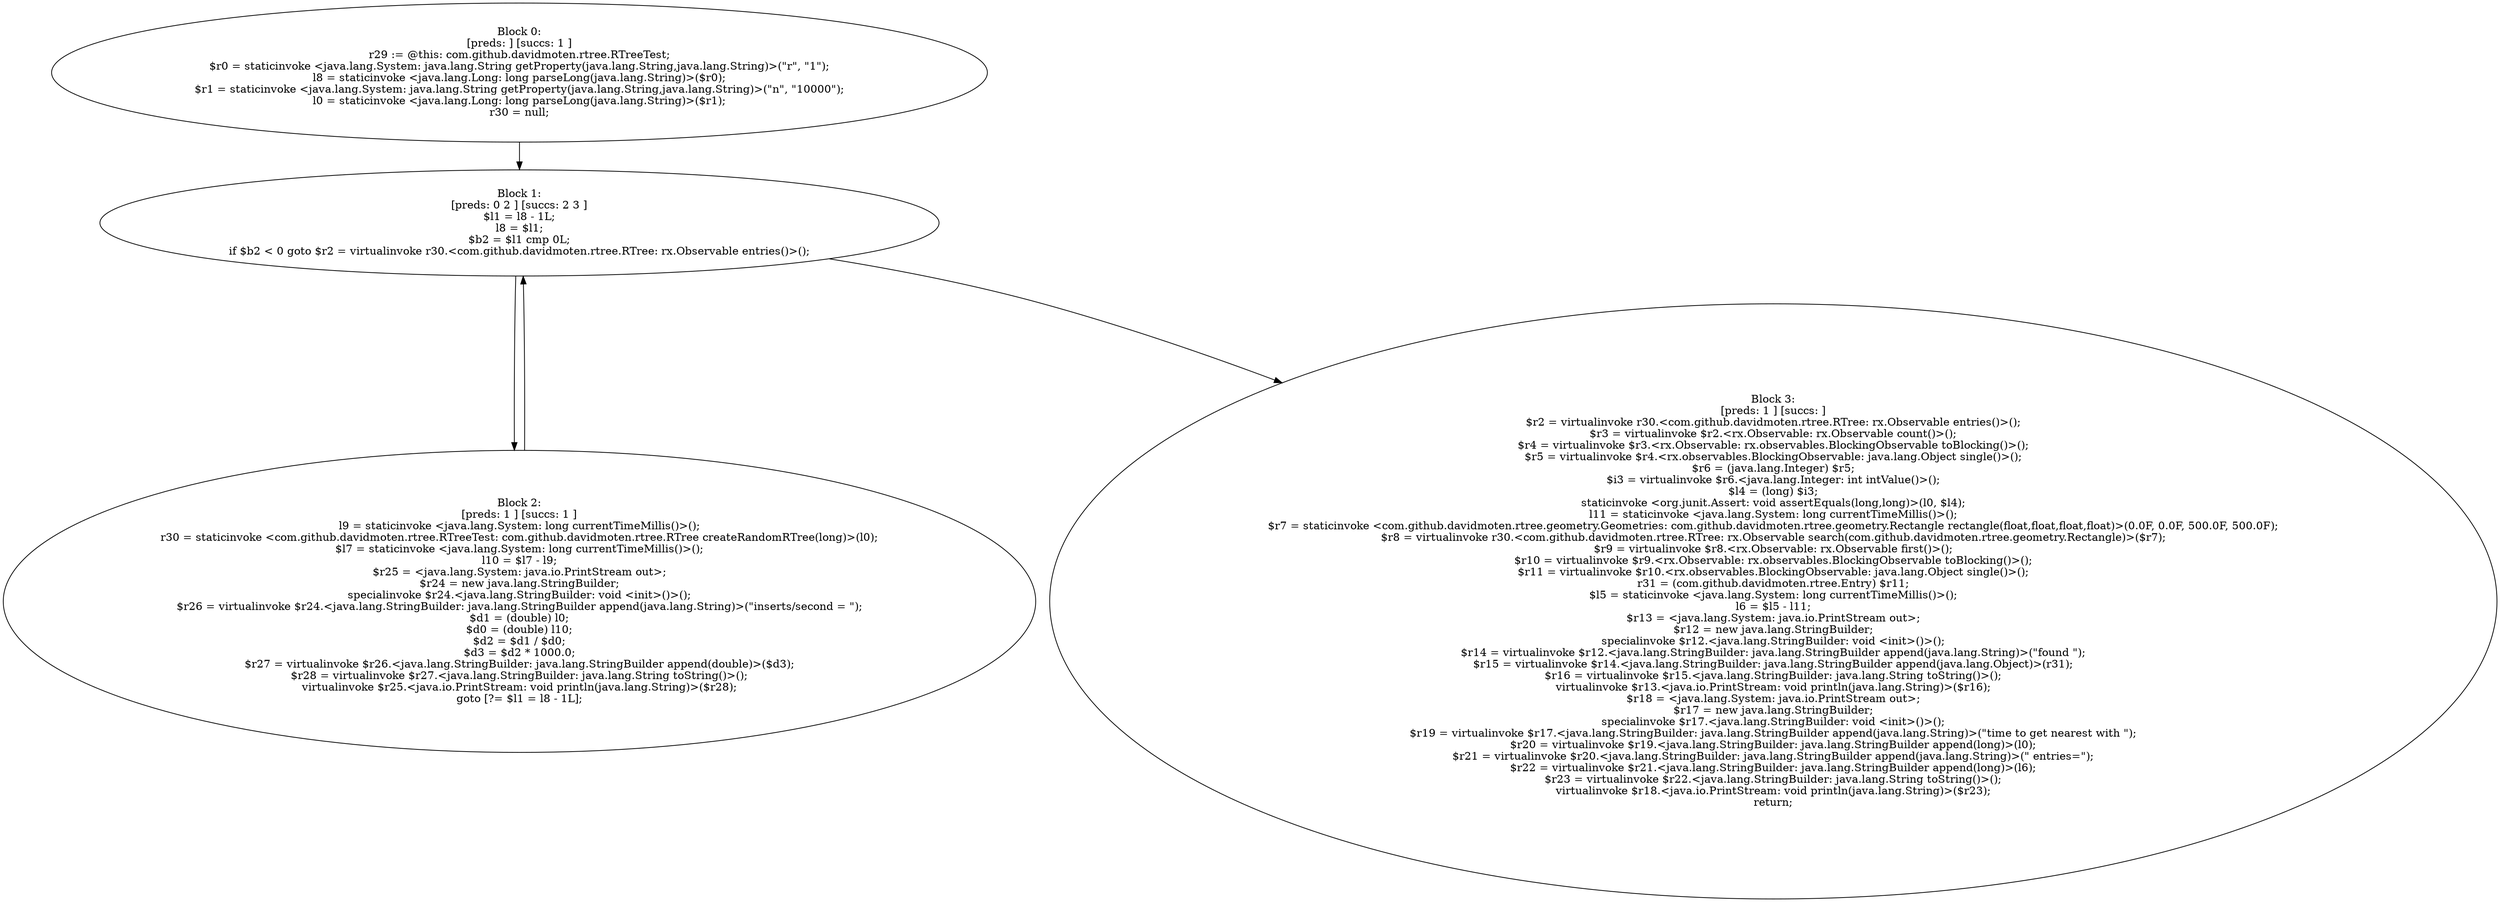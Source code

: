 digraph "unitGraph" {
    "Block 0:
[preds: ] [succs: 1 ]
r29 := @this: com.github.davidmoten.rtree.RTreeTest;
$r0 = staticinvoke <java.lang.System: java.lang.String getProperty(java.lang.String,java.lang.String)>(\"r\", \"1\");
l8 = staticinvoke <java.lang.Long: long parseLong(java.lang.String)>($r0);
$r1 = staticinvoke <java.lang.System: java.lang.String getProperty(java.lang.String,java.lang.String)>(\"n\", \"10000\");
l0 = staticinvoke <java.lang.Long: long parseLong(java.lang.String)>($r1);
r30 = null;
"
    "Block 1:
[preds: 0 2 ] [succs: 2 3 ]
$l1 = l8 - 1L;
l8 = $l1;
$b2 = $l1 cmp 0L;
if $b2 < 0 goto $r2 = virtualinvoke r30.<com.github.davidmoten.rtree.RTree: rx.Observable entries()>();
"
    "Block 2:
[preds: 1 ] [succs: 1 ]
l9 = staticinvoke <java.lang.System: long currentTimeMillis()>();
r30 = staticinvoke <com.github.davidmoten.rtree.RTreeTest: com.github.davidmoten.rtree.RTree createRandomRTree(long)>(l0);
$l7 = staticinvoke <java.lang.System: long currentTimeMillis()>();
l10 = $l7 - l9;
$r25 = <java.lang.System: java.io.PrintStream out>;
$r24 = new java.lang.StringBuilder;
specialinvoke $r24.<java.lang.StringBuilder: void <init>()>();
$r26 = virtualinvoke $r24.<java.lang.StringBuilder: java.lang.StringBuilder append(java.lang.String)>(\"inserts/second = \");
$d1 = (double) l0;
$d0 = (double) l10;
$d2 = $d1 / $d0;
$d3 = $d2 * 1000.0;
$r27 = virtualinvoke $r26.<java.lang.StringBuilder: java.lang.StringBuilder append(double)>($d3);
$r28 = virtualinvoke $r27.<java.lang.StringBuilder: java.lang.String toString()>();
virtualinvoke $r25.<java.io.PrintStream: void println(java.lang.String)>($r28);
goto [?= $l1 = l8 - 1L];
"
    "Block 3:
[preds: 1 ] [succs: ]
$r2 = virtualinvoke r30.<com.github.davidmoten.rtree.RTree: rx.Observable entries()>();
$r3 = virtualinvoke $r2.<rx.Observable: rx.Observable count()>();
$r4 = virtualinvoke $r3.<rx.Observable: rx.observables.BlockingObservable toBlocking()>();
$r5 = virtualinvoke $r4.<rx.observables.BlockingObservable: java.lang.Object single()>();
$r6 = (java.lang.Integer) $r5;
$i3 = virtualinvoke $r6.<java.lang.Integer: int intValue()>();
$l4 = (long) $i3;
staticinvoke <org.junit.Assert: void assertEquals(long,long)>(l0, $l4);
l11 = staticinvoke <java.lang.System: long currentTimeMillis()>();
$r7 = staticinvoke <com.github.davidmoten.rtree.geometry.Geometries: com.github.davidmoten.rtree.geometry.Rectangle rectangle(float,float,float,float)>(0.0F, 0.0F, 500.0F, 500.0F);
$r8 = virtualinvoke r30.<com.github.davidmoten.rtree.RTree: rx.Observable search(com.github.davidmoten.rtree.geometry.Rectangle)>($r7);
$r9 = virtualinvoke $r8.<rx.Observable: rx.Observable first()>();
$r10 = virtualinvoke $r9.<rx.Observable: rx.observables.BlockingObservable toBlocking()>();
$r11 = virtualinvoke $r10.<rx.observables.BlockingObservable: java.lang.Object single()>();
r31 = (com.github.davidmoten.rtree.Entry) $r11;
$l5 = staticinvoke <java.lang.System: long currentTimeMillis()>();
l6 = $l5 - l11;
$r13 = <java.lang.System: java.io.PrintStream out>;
$r12 = new java.lang.StringBuilder;
specialinvoke $r12.<java.lang.StringBuilder: void <init>()>();
$r14 = virtualinvoke $r12.<java.lang.StringBuilder: java.lang.StringBuilder append(java.lang.String)>(\"found \");
$r15 = virtualinvoke $r14.<java.lang.StringBuilder: java.lang.StringBuilder append(java.lang.Object)>(r31);
$r16 = virtualinvoke $r15.<java.lang.StringBuilder: java.lang.String toString()>();
virtualinvoke $r13.<java.io.PrintStream: void println(java.lang.String)>($r16);
$r18 = <java.lang.System: java.io.PrintStream out>;
$r17 = new java.lang.StringBuilder;
specialinvoke $r17.<java.lang.StringBuilder: void <init>()>();
$r19 = virtualinvoke $r17.<java.lang.StringBuilder: java.lang.StringBuilder append(java.lang.String)>(\"time to get nearest with \");
$r20 = virtualinvoke $r19.<java.lang.StringBuilder: java.lang.StringBuilder append(long)>(l0);
$r21 = virtualinvoke $r20.<java.lang.StringBuilder: java.lang.StringBuilder append(java.lang.String)>(\" entries=\");
$r22 = virtualinvoke $r21.<java.lang.StringBuilder: java.lang.StringBuilder append(long)>(l6);
$r23 = virtualinvoke $r22.<java.lang.StringBuilder: java.lang.String toString()>();
virtualinvoke $r18.<java.io.PrintStream: void println(java.lang.String)>($r23);
return;
"
    "Block 0:
[preds: ] [succs: 1 ]
r29 := @this: com.github.davidmoten.rtree.RTreeTest;
$r0 = staticinvoke <java.lang.System: java.lang.String getProperty(java.lang.String,java.lang.String)>(\"r\", \"1\");
l8 = staticinvoke <java.lang.Long: long parseLong(java.lang.String)>($r0);
$r1 = staticinvoke <java.lang.System: java.lang.String getProperty(java.lang.String,java.lang.String)>(\"n\", \"10000\");
l0 = staticinvoke <java.lang.Long: long parseLong(java.lang.String)>($r1);
r30 = null;
"->"Block 1:
[preds: 0 2 ] [succs: 2 3 ]
$l1 = l8 - 1L;
l8 = $l1;
$b2 = $l1 cmp 0L;
if $b2 < 0 goto $r2 = virtualinvoke r30.<com.github.davidmoten.rtree.RTree: rx.Observable entries()>();
";
    "Block 1:
[preds: 0 2 ] [succs: 2 3 ]
$l1 = l8 - 1L;
l8 = $l1;
$b2 = $l1 cmp 0L;
if $b2 < 0 goto $r2 = virtualinvoke r30.<com.github.davidmoten.rtree.RTree: rx.Observable entries()>();
"->"Block 2:
[preds: 1 ] [succs: 1 ]
l9 = staticinvoke <java.lang.System: long currentTimeMillis()>();
r30 = staticinvoke <com.github.davidmoten.rtree.RTreeTest: com.github.davidmoten.rtree.RTree createRandomRTree(long)>(l0);
$l7 = staticinvoke <java.lang.System: long currentTimeMillis()>();
l10 = $l7 - l9;
$r25 = <java.lang.System: java.io.PrintStream out>;
$r24 = new java.lang.StringBuilder;
specialinvoke $r24.<java.lang.StringBuilder: void <init>()>();
$r26 = virtualinvoke $r24.<java.lang.StringBuilder: java.lang.StringBuilder append(java.lang.String)>(\"inserts/second = \");
$d1 = (double) l0;
$d0 = (double) l10;
$d2 = $d1 / $d0;
$d3 = $d2 * 1000.0;
$r27 = virtualinvoke $r26.<java.lang.StringBuilder: java.lang.StringBuilder append(double)>($d3);
$r28 = virtualinvoke $r27.<java.lang.StringBuilder: java.lang.String toString()>();
virtualinvoke $r25.<java.io.PrintStream: void println(java.lang.String)>($r28);
goto [?= $l1 = l8 - 1L];
";
    "Block 1:
[preds: 0 2 ] [succs: 2 3 ]
$l1 = l8 - 1L;
l8 = $l1;
$b2 = $l1 cmp 0L;
if $b2 < 0 goto $r2 = virtualinvoke r30.<com.github.davidmoten.rtree.RTree: rx.Observable entries()>();
"->"Block 3:
[preds: 1 ] [succs: ]
$r2 = virtualinvoke r30.<com.github.davidmoten.rtree.RTree: rx.Observable entries()>();
$r3 = virtualinvoke $r2.<rx.Observable: rx.Observable count()>();
$r4 = virtualinvoke $r3.<rx.Observable: rx.observables.BlockingObservable toBlocking()>();
$r5 = virtualinvoke $r4.<rx.observables.BlockingObservable: java.lang.Object single()>();
$r6 = (java.lang.Integer) $r5;
$i3 = virtualinvoke $r6.<java.lang.Integer: int intValue()>();
$l4 = (long) $i3;
staticinvoke <org.junit.Assert: void assertEquals(long,long)>(l0, $l4);
l11 = staticinvoke <java.lang.System: long currentTimeMillis()>();
$r7 = staticinvoke <com.github.davidmoten.rtree.geometry.Geometries: com.github.davidmoten.rtree.geometry.Rectangle rectangle(float,float,float,float)>(0.0F, 0.0F, 500.0F, 500.0F);
$r8 = virtualinvoke r30.<com.github.davidmoten.rtree.RTree: rx.Observable search(com.github.davidmoten.rtree.geometry.Rectangle)>($r7);
$r9 = virtualinvoke $r8.<rx.Observable: rx.Observable first()>();
$r10 = virtualinvoke $r9.<rx.Observable: rx.observables.BlockingObservable toBlocking()>();
$r11 = virtualinvoke $r10.<rx.observables.BlockingObservable: java.lang.Object single()>();
r31 = (com.github.davidmoten.rtree.Entry) $r11;
$l5 = staticinvoke <java.lang.System: long currentTimeMillis()>();
l6 = $l5 - l11;
$r13 = <java.lang.System: java.io.PrintStream out>;
$r12 = new java.lang.StringBuilder;
specialinvoke $r12.<java.lang.StringBuilder: void <init>()>();
$r14 = virtualinvoke $r12.<java.lang.StringBuilder: java.lang.StringBuilder append(java.lang.String)>(\"found \");
$r15 = virtualinvoke $r14.<java.lang.StringBuilder: java.lang.StringBuilder append(java.lang.Object)>(r31);
$r16 = virtualinvoke $r15.<java.lang.StringBuilder: java.lang.String toString()>();
virtualinvoke $r13.<java.io.PrintStream: void println(java.lang.String)>($r16);
$r18 = <java.lang.System: java.io.PrintStream out>;
$r17 = new java.lang.StringBuilder;
specialinvoke $r17.<java.lang.StringBuilder: void <init>()>();
$r19 = virtualinvoke $r17.<java.lang.StringBuilder: java.lang.StringBuilder append(java.lang.String)>(\"time to get nearest with \");
$r20 = virtualinvoke $r19.<java.lang.StringBuilder: java.lang.StringBuilder append(long)>(l0);
$r21 = virtualinvoke $r20.<java.lang.StringBuilder: java.lang.StringBuilder append(java.lang.String)>(\" entries=\");
$r22 = virtualinvoke $r21.<java.lang.StringBuilder: java.lang.StringBuilder append(long)>(l6);
$r23 = virtualinvoke $r22.<java.lang.StringBuilder: java.lang.String toString()>();
virtualinvoke $r18.<java.io.PrintStream: void println(java.lang.String)>($r23);
return;
";
    "Block 2:
[preds: 1 ] [succs: 1 ]
l9 = staticinvoke <java.lang.System: long currentTimeMillis()>();
r30 = staticinvoke <com.github.davidmoten.rtree.RTreeTest: com.github.davidmoten.rtree.RTree createRandomRTree(long)>(l0);
$l7 = staticinvoke <java.lang.System: long currentTimeMillis()>();
l10 = $l7 - l9;
$r25 = <java.lang.System: java.io.PrintStream out>;
$r24 = new java.lang.StringBuilder;
specialinvoke $r24.<java.lang.StringBuilder: void <init>()>();
$r26 = virtualinvoke $r24.<java.lang.StringBuilder: java.lang.StringBuilder append(java.lang.String)>(\"inserts/second = \");
$d1 = (double) l0;
$d0 = (double) l10;
$d2 = $d1 / $d0;
$d3 = $d2 * 1000.0;
$r27 = virtualinvoke $r26.<java.lang.StringBuilder: java.lang.StringBuilder append(double)>($d3);
$r28 = virtualinvoke $r27.<java.lang.StringBuilder: java.lang.String toString()>();
virtualinvoke $r25.<java.io.PrintStream: void println(java.lang.String)>($r28);
goto [?= $l1 = l8 - 1L];
"->"Block 1:
[preds: 0 2 ] [succs: 2 3 ]
$l1 = l8 - 1L;
l8 = $l1;
$b2 = $l1 cmp 0L;
if $b2 < 0 goto $r2 = virtualinvoke r30.<com.github.davidmoten.rtree.RTree: rx.Observable entries()>();
";
}
